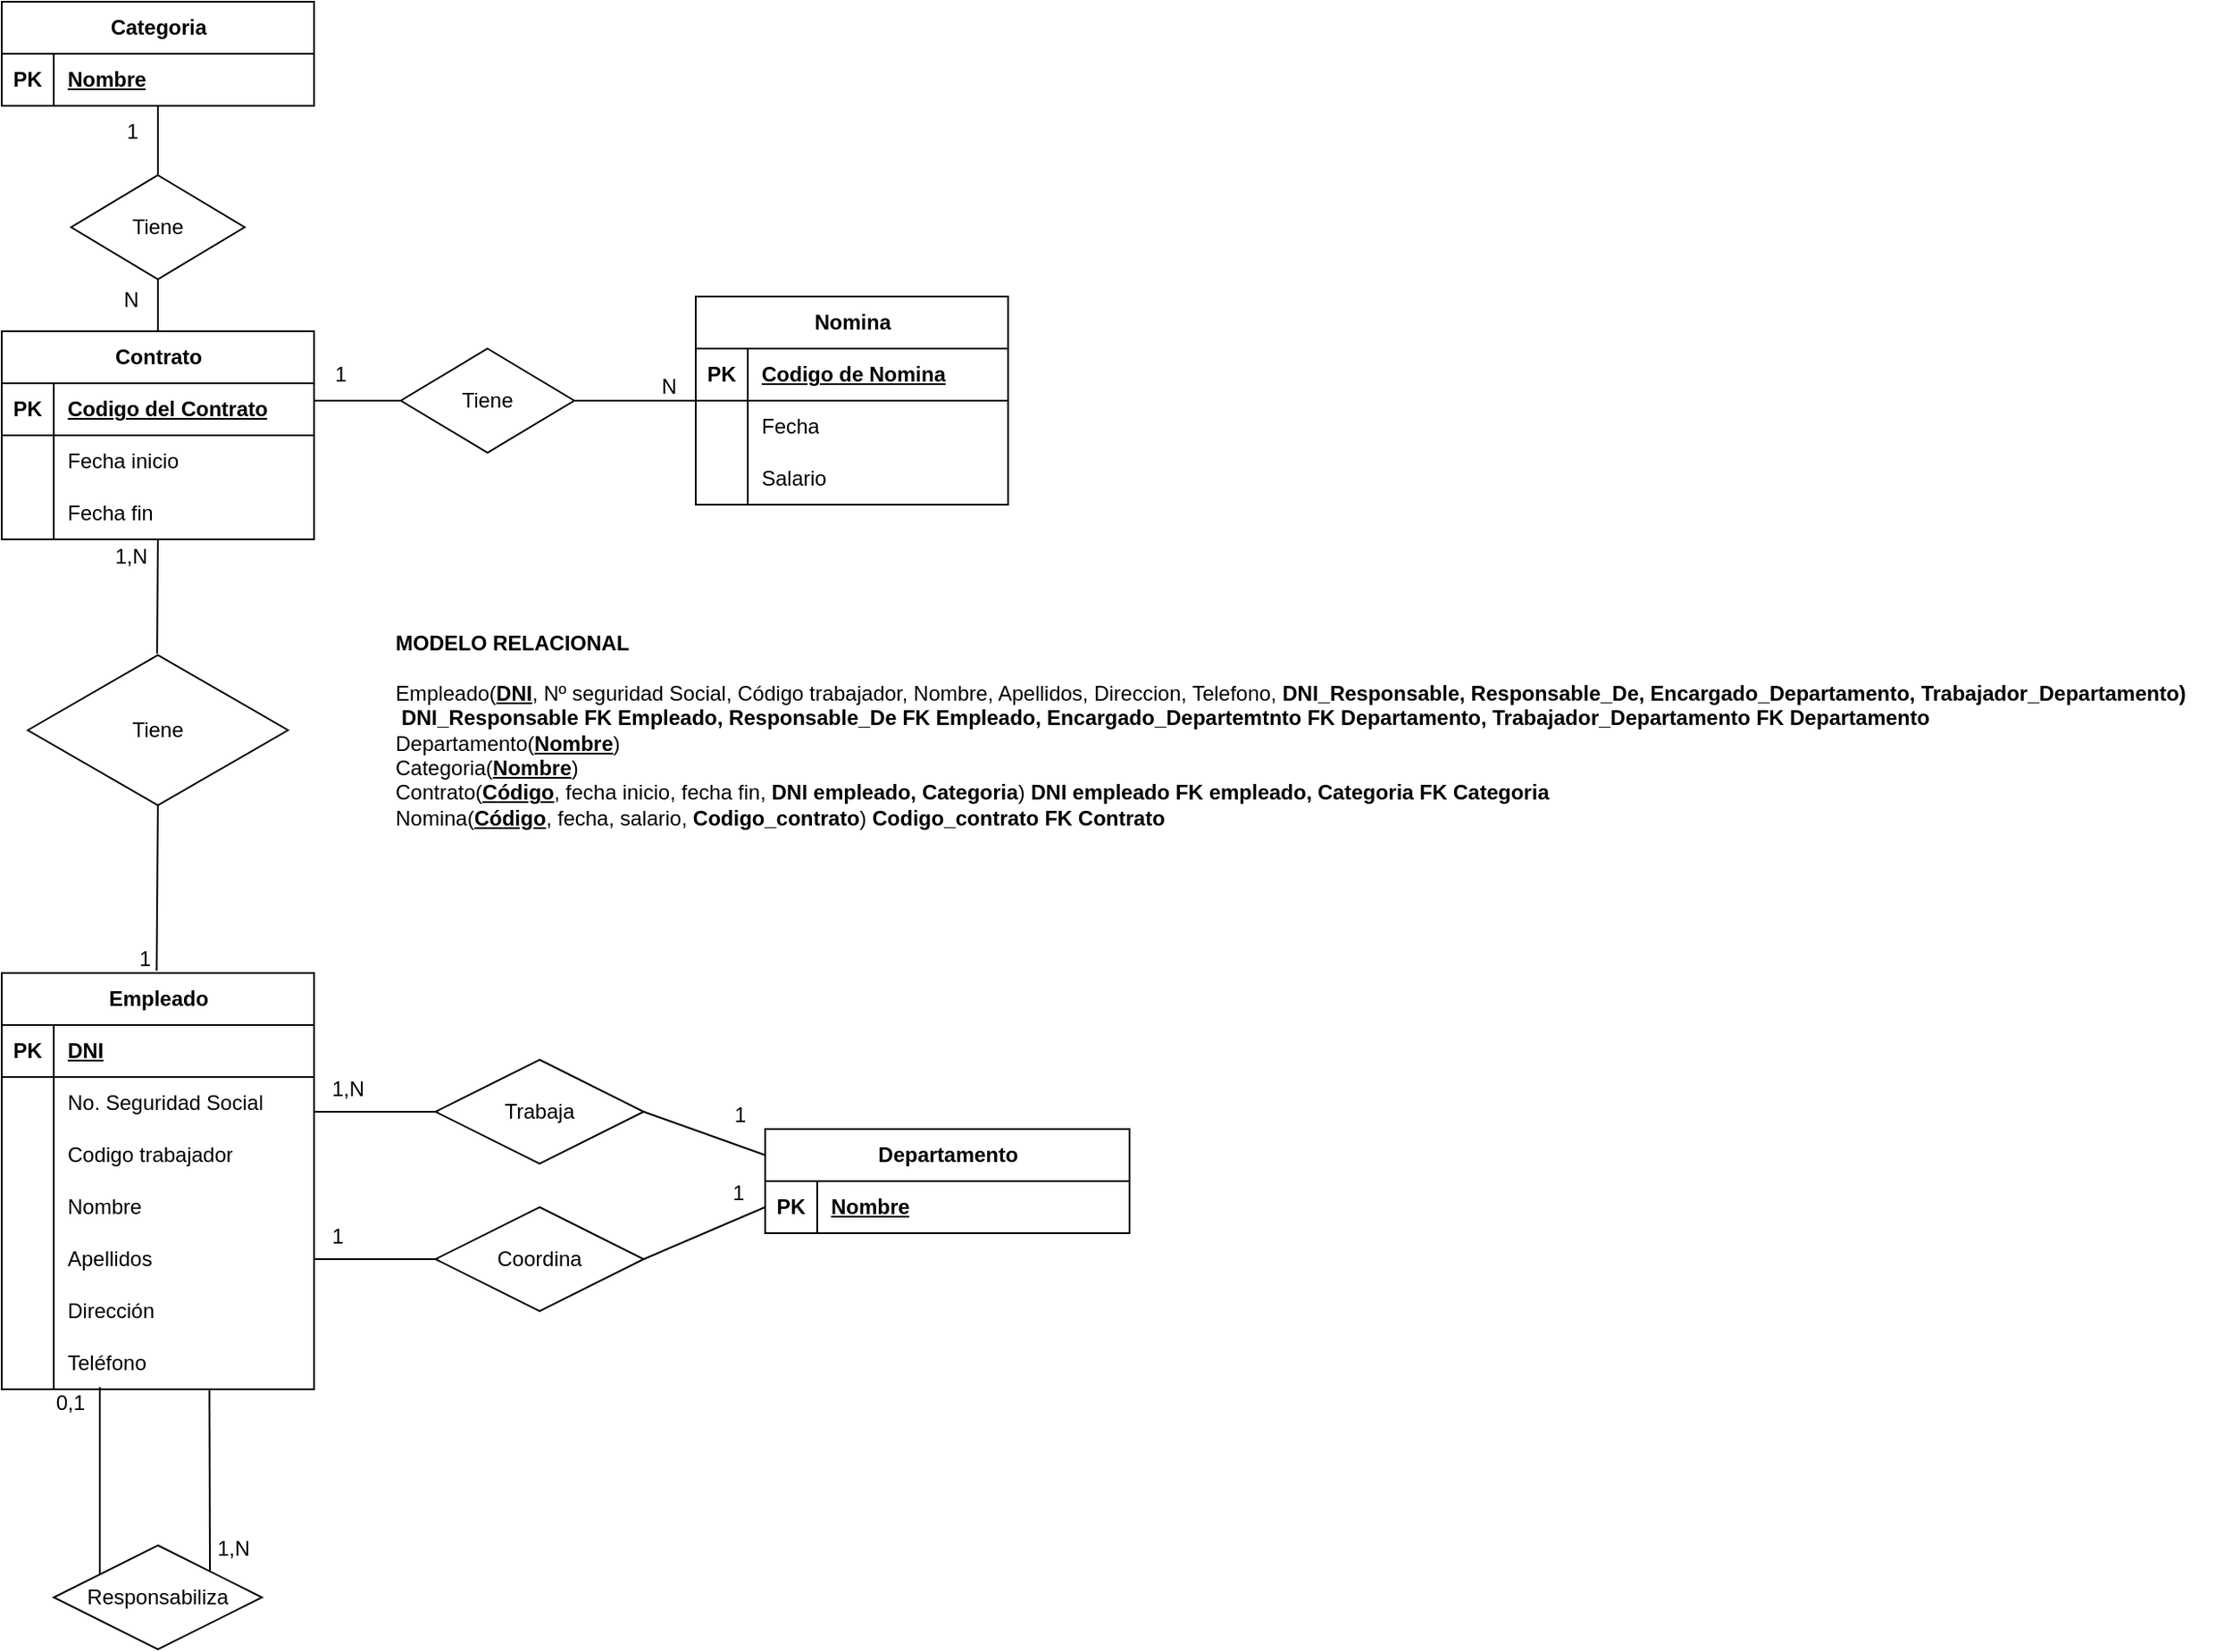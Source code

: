 <mxfile version="21.0.10" type="github">
  <diagram name="Página-1" id="8KKt6G1CIv87-5OnyRZG">
    <mxGraphModel dx="1728" dy="2106" grid="1" gridSize="10" guides="1" tooltips="1" connect="1" arrows="1" fold="1" page="1" pageScale="1" pageWidth="827" pageHeight="1169" math="0" shadow="0">
      <root>
        <mxCell id="0" />
        <mxCell id="1" parent="0" />
        <mxCell id="zrMCOAEATUfnwbdSrfln-1" value="Empleado" style="shape=table;startSize=30;container=1;collapsible=1;childLayout=tableLayout;fixedRows=1;rowLines=0;fontStyle=1;align=center;resizeLast=1;html=1;" parent="1" vertex="1">
          <mxGeometry x="50" y="220" width="180" height="240" as="geometry" />
        </mxCell>
        <mxCell id="zDWZpCZpUpgPRAZWwaJ6-1" value="" style="shape=tableRow;horizontal=0;startSize=0;swimlaneHead=0;swimlaneBody=0;fillColor=none;collapsible=0;dropTarget=0;points=[[0,0.5],[1,0.5]];portConstraint=eastwest;top=0;left=0;right=0;bottom=1;" parent="zrMCOAEATUfnwbdSrfln-1" vertex="1">
          <mxGeometry y="30" width="180" height="30" as="geometry" />
        </mxCell>
        <mxCell id="zDWZpCZpUpgPRAZWwaJ6-2" value="PK" style="shape=partialRectangle;connectable=0;fillColor=none;top=0;left=0;bottom=0;right=0;fontStyle=1;overflow=hidden;whiteSpace=wrap;html=1;" parent="zDWZpCZpUpgPRAZWwaJ6-1" vertex="1">
          <mxGeometry width="30" height="30" as="geometry">
            <mxRectangle width="30" height="30" as="alternateBounds" />
          </mxGeometry>
        </mxCell>
        <mxCell id="zDWZpCZpUpgPRAZWwaJ6-3" value="DNI" style="shape=partialRectangle;connectable=0;fillColor=none;top=0;left=0;bottom=0;right=0;align=left;spacingLeft=6;fontStyle=5;overflow=hidden;whiteSpace=wrap;html=1;" parent="zDWZpCZpUpgPRAZWwaJ6-1" vertex="1">
          <mxGeometry x="30" width="150" height="30" as="geometry">
            <mxRectangle width="150" height="30" as="alternateBounds" />
          </mxGeometry>
        </mxCell>
        <mxCell id="zrMCOAEATUfnwbdSrfln-5" value="" style="shape=tableRow;horizontal=0;startSize=0;swimlaneHead=0;swimlaneBody=0;fillColor=none;collapsible=0;dropTarget=0;points=[[0,0.5],[1,0.5]];portConstraint=eastwest;top=0;left=0;right=0;bottom=0;" parent="zrMCOAEATUfnwbdSrfln-1" vertex="1">
          <mxGeometry y="60" width="180" height="30" as="geometry" />
        </mxCell>
        <mxCell id="zrMCOAEATUfnwbdSrfln-6" value="" style="shape=partialRectangle;connectable=0;fillColor=none;top=0;left=0;bottom=0;right=0;editable=1;overflow=hidden;whiteSpace=wrap;html=1;" parent="zrMCOAEATUfnwbdSrfln-5" vertex="1">
          <mxGeometry width="30" height="30" as="geometry">
            <mxRectangle width="30" height="30" as="alternateBounds" />
          </mxGeometry>
        </mxCell>
        <mxCell id="zrMCOAEATUfnwbdSrfln-7" value="No. Seguridad Social" style="shape=partialRectangle;connectable=0;fillColor=none;top=0;left=0;bottom=0;right=0;align=left;spacingLeft=6;overflow=hidden;whiteSpace=wrap;html=1;" parent="zrMCOAEATUfnwbdSrfln-5" vertex="1">
          <mxGeometry x="30" width="150" height="30" as="geometry">
            <mxRectangle width="150" height="30" as="alternateBounds" />
          </mxGeometry>
        </mxCell>
        <mxCell id="zrMCOAEATUfnwbdSrfln-8" value="" style="shape=tableRow;horizontal=0;startSize=0;swimlaneHead=0;swimlaneBody=0;fillColor=none;collapsible=0;dropTarget=0;points=[[0,0.5],[1,0.5]];portConstraint=eastwest;top=0;left=0;right=0;bottom=0;" parent="zrMCOAEATUfnwbdSrfln-1" vertex="1">
          <mxGeometry y="90" width="180" height="30" as="geometry" />
        </mxCell>
        <mxCell id="zrMCOAEATUfnwbdSrfln-9" value="" style="shape=partialRectangle;connectable=0;fillColor=none;top=0;left=0;bottom=0;right=0;editable=1;overflow=hidden;whiteSpace=wrap;html=1;" parent="zrMCOAEATUfnwbdSrfln-8" vertex="1">
          <mxGeometry width="30" height="30" as="geometry">
            <mxRectangle width="30" height="30" as="alternateBounds" />
          </mxGeometry>
        </mxCell>
        <mxCell id="zrMCOAEATUfnwbdSrfln-10" value="Codigo trabajador" style="shape=partialRectangle;connectable=0;fillColor=none;top=0;left=0;bottom=0;right=0;align=left;spacingLeft=6;overflow=hidden;whiteSpace=wrap;html=1;" parent="zrMCOAEATUfnwbdSrfln-8" vertex="1">
          <mxGeometry x="30" width="150" height="30" as="geometry">
            <mxRectangle width="150" height="30" as="alternateBounds" />
          </mxGeometry>
        </mxCell>
        <mxCell id="zrMCOAEATUfnwbdSrfln-11" value="" style="shape=tableRow;horizontal=0;startSize=0;swimlaneHead=0;swimlaneBody=0;fillColor=none;collapsible=0;dropTarget=0;points=[[0,0.5],[1,0.5]];portConstraint=eastwest;top=0;left=0;right=0;bottom=0;" parent="zrMCOAEATUfnwbdSrfln-1" vertex="1">
          <mxGeometry y="120" width="180" height="30" as="geometry" />
        </mxCell>
        <mxCell id="zrMCOAEATUfnwbdSrfln-12" value="" style="shape=partialRectangle;connectable=0;fillColor=none;top=0;left=0;bottom=0;right=0;editable=1;overflow=hidden;whiteSpace=wrap;html=1;" parent="zrMCOAEATUfnwbdSrfln-11" vertex="1">
          <mxGeometry width="30" height="30" as="geometry">
            <mxRectangle width="30" height="30" as="alternateBounds" />
          </mxGeometry>
        </mxCell>
        <mxCell id="zrMCOAEATUfnwbdSrfln-13" value="Nombre" style="shape=partialRectangle;connectable=0;fillColor=none;top=0;left=0;bottom=0;right=0;align=left;spacingLeft=6;overflow=hidden;whiteSpace=wrap;html=1;" parent="zrMCOAEATUfnwbdSrfln-11" vertex="1">
          <mxGeometry x="30" width="150" height="30" as="geometry">
            <mxRectangle width="150" height="30" as="alternateBounds" />
          </mxGeometry>
        </mxCell>
        <mxCell id="zrMCOAEATUfnwbdSrfln-20" value="" style="shape=tableRow;horizontal=0;startSize=0;swimlaneHead=0;swimlaneBody=0;fillColor=none;collapsible=0;dropTarget=0;points=[[0,0.5],[1,0.5]];portConstraint=eastwest;top=0;left=0;right=0;bottom=0;" parent="zrMCOAEATUfnwbdSrfln-1" vertex="1">
          <mxGeometry y="150" width="180" height="30" as="geometry" />
        </mxCell>
        <mxCell id="zrMCOAEATUfnwbdSrfln-21" value="" style="shape=partialRectangle;connectable=0;fillColor=none;top=0;left=0;bottom=0;right=0;editable=1;overflow=hidden;whiteSpace=wrap;html=1;" parent="zrMCOAEATUfnwbdSrfln-20" vertex="1">
          <mxGeometry width="30" height="30" as="geometry">
            <mxRectangle width="30" height="30" as="alternateBounds" />
          </mxGeometry>
        </mxCell>
        <mxCell id="zrMCOAEATUfnwbdSrfln-22" value="Apellidos" style="shape=partialRectangle;connectable=0;fillColor=none;top=0;left=0;bottom=0;right=0;align=left;spacingLeft=6;overflow=hidden;whiteSpace=wrap;html=1;" parent="zrMCOAEATUfnwbdSrfln-20" vertex="1">
          <mxGeometry x="30" width="150" height="30" as="geometry">
            <mxRectangle width="150" height="30" as="alternateBounds" />
          </mxGeometry>
        </mxCell>
        <mxCell id="zrMCOAEATUfnwbdSrfln-23" value="" style="shape=tableRow;horizontal=0;startSize=0;swimlaneHead=0;swimlaneBody=0;fillColor=none;collapsible=0;dropTarget=0;points=[[0,0.5],[1,0.5]];portConstraint=eastwest;top=0;left=0;right=0;bottom=0;" parent="zrMCOAEATUfnwbdSrfln-1" vertex="1">
          <mxGeometry y="180" width="180" height="30" as="geometry" />
        </mxCell>
        <mxCell id="zrMCOAEATUfnwbdSrfln-24" value="" style="shape=partialRectangle;connectable=0;fillColor=none;top=0;left=0;bottom=0;right=0;editable=1;overflow=hidden;whiteSpace=wrap;html=1;" parent="zrMCOAEATUfnwbdSrfln-23" vertex="1">
          <mxGeometry width="30" height="30" as="geometry">
            <mxRectangle width="30" height="30" as="alternateBounds" />
          </mxGeometry>
        </mxCell>
        <mxCell id="zrMCOAEATUfnwbdSrfln-25" value="Dirección" style="shape=partialRectangle;connectable=0;fillColor=none;top=0;left=0;bottom=0;right=0;align=left;spacingLeft=6;overflow=hidden;whiteSpace=wrap;html=1;" parent="zrMCOAEATUfnwbdSrfln-23" vertex="1">
          <mxGeometry x="30" width="150" height="30" as="geometry">
            <mxRectangle width="150" height="30" as="alternateBounds" />
          </mxGeometry>
        </mxCell>
        <mxCell id="zrMCOAEATUfnwbdSrfln-26" value="" style="shape=tableRow;horizontal=0;startSize=0;swimlaneHead=0;swimlaneBody=0;fillColor=none;collapsible=0;dropTarget=0;points=[[0,0.5],[1,0.5]];portConstraint=eastwest;top=0;left=0;right=0;bottom=0;" parent="zrMCOAEATUfnwbdSrfln-1" vertex="1">
          <mxGeometry y="210" width="180" height="30" as="geometry" />
        </mxCell>
        <mxCell id="zrMCOAEATUfnwbdSrfln-27" value="" style="shape=partialRectangle;connectable=0;fillColor=none;top=0;left=0;bottom=0;right=0;editable=1;overflow=hidden;whiteSpace=wrap;html=1;" parent="zrMCOAEATUfnwbdSrfln-26" vertex="1">
          <mxGeometry width="30" height="30" as="geometry">
            <mxRectangle width="30" height="30" as="alternateBounds" />
          </mxGeometry>
        </mxCell>
        <mxCell id="zrMCOAEATUfnwbdSrfln-28" value="Teléfono" style="shape=partialRectangle;connectable=0;fillColor=none;top=0;left=0;bottom=0;right=0;align=left;spacingLeft=6;overflow=hidden;whiteSpace=wrap;html=1;" parent="zrMCOAEATUfnwbdSrfln-26" vertex="1">
          <mxGeometry x="30" width="150" height="30" as="geometry">
            <mxRectangle width="150" height="30" as="alternateBounds" />
          </mxGeometry>
        </mxCell>
        <mxCell id="zrMCOAEATUfnwbdSrfln-29" value="Departamento" style="shape=table;startSize=30;container=1;collapsible=1;childLayout=tableLayout;fixedRows=1;rowLines=0;fontStyle=1;align=center;resizeLast=1;html=1;" parent="1" vertex="1">
          <mxGeometry x="490" y="310" width="210" height="60" as="geometry" />
        </mxCell>
        <mxCell id="zrMCOAEATUfnwbdSrfln-30" value="" style="shape=tableRow;horizontal=0;startSize=0;swimlaneHead=0;swimlaneBody=0;fillColor=none;collapsible=0;dropTarget=0;points=[[0,0.5],[1,0.5]];portConstraint=eastwest;top=0;left=0;right=0;bottom=1;" parent="zrMCOAEATUfnwbdSrfln-29" vertex="1">
          <mxGeometry y="30" width="210" height="30" as="geometry" />
        </mxCell>
        <mxCell id="zrMCOAEATUfnwbdSrfln-31" value="PK" style="shape=partialRectangle;connectable=0;fillColor=none;top=0;left=0;bottom=0;right=0;fontStyle=1;overflow=hidden;whiteSpace=wrap;html=1;" parent="zrMCOAEATUfnwbdSrfln-30" vertex="1">
          <mxGeometry width="30" height="30" as="geometry">
            <mxRectangle width="30" height="30" as="alternateBounds" />
          </mxGeometry>
        </mxCell>
        <mxCell id="zrMCOAEATUfnwbdSrfln-32" value="Nombre" style="shape=partialRectangle;connectable=0;fillColor=none;top=0;left=0;bottom=0;right=0;align=left;spacingLeft=6;fontStyle=5;overflow=hidden;whiteSpace=wrap;html=1;" parent="zrMCOAEATUfnwbdSrfln-30" vertex="1">
          <mxGeometry x="30" width="180" height="30" as="geometry">
            <mxRectangle width="180" height="30" as="alternateBounds" />
          </mxGeometry>
        </mxCell>
        <mxCell id="zrMCOAEATUfnwbdSrfln-42" value="Contrato" style="shape=table;startSize=30;container=1;collapsible=1;childLayout=tableLayout;fixedRows=1;rowLines=0;fontStyle=1;align=center;resizeLast=1;html=1;" parent="1" vertex="1">
          <mxGeometry x="50" y="-150" width="180" height="120" as="geometry" />
        </mxCell>
        <mxCell id="zDWZpCZpUpgPRAZWwaJ6-13" value="" style="shape=tableRow;horizontal=0;startSize=0;swimlaneHead=0;swimlaneBody=0;fillColor=none;collapsible=0;dropTarget=0;points=[[0,0.5],[1,0.5]];portConstraint=eastwest;top=0;left=0;right=0;bottom=1;" parent="zrMCOAEATUfnwbdSrfln-42" vertex="1">
          <mxGeometry y="30" width="180" height="30" as="geometry" />
        </mxCell>
        <mxCell id="zDWZpCZpUpgPRAZWwaJ6-14" value="PK" style="shape=partialRectangle;connectable=0;fillColor=none;top=0;left=0;bottom=0;right=0;fontStyle=1;overflow=hidden;whiteSpace=wrap;html=1;" parent="zDWZpCZpUpgPRAZWwaJ6-13" vertex="1">
          <mxGeometry width="30" height="30" as="geometry">
            <mxRectangle width="30" height="30" as="alternateBounds" />
          </mxGeometry>
        </mxCell>
        <mxCell id="zDWZpCZpUpgPRAZWwaJ6-15" value="Codigo del Contrato" style="shape=partialRectangle;connectable=0;fillColor=none;top=0;left=0;bottom=0;right=0;align=left;spacingLeft=6;fontStyle=5;overflow=hidden;whiteSpace=wrap;html=1;strokeColor=default;" parent="zDWZpCZpUpgPRAZWwaJ6-13" vertex="1">
          <mxGeometry x="30" width="150" height="30" as="geometry">
            <mxRectangle width="150" height="30" as="alternateBounds" />
          </mxGeometry>
        </mxCell>
        <mxCell id="zrMCOAEATUfnwbdSrfln-46" value="" style="shape=tableRow;horizontal=0;startSize=0;swimlaneHead=0;swimlaneBody=0;fillColor=none;collapsible=0;dropTarget=0;points=[[0,0.5],[1,0.5]];portConstraint=eastwest;top=0;left=0;right=0;bottom=0;" parent="zrMCOAEATUfnwbdSrfln-42" vertex="1">
          <mxGeometry y="60" width="180" height="30" as="geometry" />
        </mxCell>
        <mxCell id="zrMCOAEATUfnwbdSrfln-47" value="" style="shape=partialRectangle;connectable=0;fillColor=none;top=0;left=0;bottom=0;right=0;editable=1;overflow=hidden;whiteSpace=wrap;html=1;" parent="zrMCOAEATUfnwbdSrfln-46" vertex="1">
          <mxGeometry width="30" height="30" as="geometry">
            <mxRectangle width="30" height="30" as="alternateBounds" />
          </mxGeometry>
        </mxCell>
        <mxCell id="zrMCOAEATUfnwbdSrfln-48" value="Fecha inicio" style="shape=partialRectangle;connectable=0;fillColor=none;top=0;left=0;bottom=0;right=0;align=left;spacingLeft=6;overflow=hidden;whiteSpace=wrap;html=1;" parent="zrMCOAEATUfnwbdSrfln-46" vertex="1">
          <mxGeometry x="30" width="150" height="30" as="geometry">
            <mxRectangle width="150" height="30" as="alternateBounds" />
          </mxGeometry>
        </mxCell>
        <mxCell id="zrMCOAEATUfnwbdSrfln-49" value="" style="shape=tableRow;horizontal=0;startSize=0;swimlaneHead=0;swimlaneBody=0;fillColor=none;collapsible=0;dropTarget=0;points=[[0,0.5],[1,0.5]];portConstraint=eastwest;top=0;left=0;right=0;bottom=0;" parent="zrMCOAEATUfnwbdSrfln-42" vertex="1">
          <mxGeometry y="90" width="180" height="30" as="geometry" />
        </mxCell>
        <mxCell id="zrMCOAEATUfnwbdSrfln-50" value="" style="shape=partialRectangle;connectable=0;fillColor=none;top=0;left=0;bottom=0;right=0;editable=1;overflow=hidden;whiteSpace=wrap;html=1;" parent="zrMCOAEATUfnwbdSrfln-49" vertex="1">
          <mxGeometry width="30" height="30" as="geometry">
            <mxRectangle width="30" height="30" as="alternateBounds" />
          </mxGeometry>
        </mxCell>
        <mxCell id="zrMCOAEATUfnwbdSrfln-51" value="Fecha fin" style="shape=partialRectangle;connectable=0;fillColor=none;top=0;left=0;bottom=0;right=0;align=left;spacingLeft=6;overflow=hidden;whiteSpace=wrap;html=1;" parent="zrMCOAEATUfnwbdSrfln-49" vertex="1">
          <mxGeometry x="30" width="150" height="30" as="geometry">
            <mxRectangle width="150" height="30" as="alternateBounds" />
          </mxGeometry>
        </mxCell>
        <mxCell id="zrMCOAEATUfnwbdSrfln-76" value="Responsabiliza" style="shape=rhombus;perimeter=rhombusPerimeter;whiteSpace=wrap;html=1;align=center;" parent="1" vertex="1">
          <mxGeometry x="80" y="550" width="120" height="60" as="geometry" />
        </mxCell>
        <mxCell id="zrMCOAEATUfnwbdSrfln-77" value="Trabaja" style="shape=rhombus;perimeter=rhombusPerimeter;whiteSpace=wrap;html=1;align=center;" parent="1" vertex="1">
          <mxGeometry x="300" y="270" width="120" height="60" as="geometry" />
        </mxCell>
        <mxCell id="zrMCOAEATUfnwbdSrfln-80" value="" style="endArrow=none;html=1;rounded=0;exitX=1;exitY=0.5;exitDx=0;exitDy=0;entryX=0;entryY=0.25;entryDx=0;entryDy=0;" parent="1" source="zrMCOAEATUfnwbdSrfln-77" target="zrMCOAEATUfnwbdSrfln-29" edge="1">
          <mxGeometry relative="1" as="geometry">
            <mxPoint x="310" y="270" as="sourcePoint" />
            <mxPoint x="490" y="300" as="targetPoint" />
          </mxGeometry>
        </mxCell>
        <mxCell id="zrMCOAEATUfnwbdSrfln-81" value="1" style="resizable=0;html=1;whiteSpace=wrap;align=right;verticalAlign=bottom;" parent="zrMCOAEATUfnwbdSrfln-80" connectable="0" vertex="1">
          <mxGeometry x="1" relative="1" as="geometry">
            <mxPoint x="-10" y="-15" as="offset" />
          </mxGeometry>
        </mxCell>
        <mxCell id="zrMCOAEATUfnwbdSrfln-83" value="" style="endArrow=none;html=1;rounded=0;entryX=1;entryY=0.667;entryDx=0;entryDy=0;entryPerimeter=0;exitX=0;exitY=0.5;exitDx=0;exitDy=0;" parent="1" source="zrMCOAEATUfnwbdSrfln-77" target="zrMCOAEATUfnwbdSrfln-5" edge="1">
          <mxGeometry relative="1" as="geometry">
            <mxPoint x="310" y="270" as="sourcePoint" />
            <mxPoint x="470" y="270" as="targetPoint" />
          </mxGeometry>
        </mxCell>
        <mxCell id="zrMCOAEATUfnwbdSrfln-84" value="1,N" style="resizable=0;html=1;whiteSpace=wrap;align=right;verticalAlign=bottom;" parent="zrMCOAEATUfnwbdSrfln-83" connectable="0" vertex="1">
          <mxGeometry x="1" relative="1" as="geometry">
            <mxPoint x="30" y="-5" as="offset" />
          </mxGeometry>
        </mxCell>
        <mxCell id="zrMCOAEATUfnwbdSrfln-85" value="" style="endArrow=none;html=1;rounded=0;entryX=0.314;entryY=0.957;entryDx=0;entryDy=0;entryPerimeter=0;exitX=0.221;exitY=0.284;exitDx=0;exitDy=0;exitPerimeter=0;" parent="1" source="zrMCOAEATUfnwbdSrfln-76" target="zrMCOAEATUfnwbdSrfln-26" edge="1">
          <mxGeometry relative="1" as="geometry">
            <mxPoint x="107" y="580" as="sourcePoint" />
            <mxPoint x="140" y="410" as="targetPoint" />
            <Array as="points" />
          </mxGeometry>
        </mxCell>
        <mxCell id="zrMCOAEATUfnwbdSrfln-86" value="0,1" style="resizable=0;html=1;whiteSpace=wrap;align=right;verticalAlign=bottom;" parent="zrMCOAEATUfnwbdSrfln-85" connectable="0" vertex="1">
          <mxGeometry x="1" relative="1" as="geometry">
            <mxPoint x="-7" y="18" as="offset" />
          </mxGeometry>
        </mxCell>
        <mxCell id="zrMCOAEATUfnwbdSrfln-87" value="" style="endArrow=none;html=1;rounded=0;exitX=1;exitY=0;exitDx=0;exitDy=0;entryX=0.665;entryY=0.984;entryDx=0;entryDy=0;entryPerimeter=0;" parent="1" source="zrMCOAEATUfnwbdSrfln-76" target="zrMCOAEATUfnwbdSrfln-26" edge="1">
          <mxGeometry relative="1" as="geometry">
            <mxPoint x="310" y="350" as="sourcePoint" />
            <mxPoint x="470" y="350" as="targetPoint" />
          </mxGeometry>
        </mxCell>
        <mxCell id="zrMCOAEATUfnwbdSrfln-88" value="1,N" style="resizable=0;html=1;whiteSpace=wrap;align=right;verticalAlign=bottom;" parent="zrMCOAEATUfnwbdSrfln-87" connectable="0" vertex="1">
          <mxGeometry x="1" relative="1" as="geometry">
            <mxPoint x="25" y="101" as="offset" />
          </mxGeometry>
        </mxCell>
        <mxCell id="zrMCOAEATUfnwbdSrfln-89" value="Coordina" style="shape=rhombus;perimeter=rhombusPerimeter;whiteSpace=wrap;html=1;align=center;" parent="1" vertex="1">
          <mxGeometry x="300" y="355" width="120" height="60" as="geometry" />
        </mxCell>
        <mxCell id="zrMCOAEATUfnwbdSrfln-90" value="" style="endArrow=none;html=1;rounded=0;entryX=1;entryY=0.5;entryDx=0;entryDy=0;exitX=0;exitY=0.5;exitDx=0;exitDy=0;" parent="1" source="zrMCOAEATUfnwbdSrfln-89" target="zrMCOAEATUfnwbdSrfln-20" edge="1">
          <mxGeometry relative="1" as="geometry">
            <mxPoint x="300" y="350" as="sourcePoint" />
            <mxPoint x="470" y="350" as="targetPoint" />
          </mxGeometry>
        </mxCell>
        <mxCell id="zrMCOAEATUfnwbdSrfln-91" value="1" style="resizable=0;html=1;whiteSpace=wrap;align=right;verticalAlign=bottom;" parent="zrMCOAEATUfnwbdSrfln-90" connectable="0" vertex="1">
          <mxGeometry x="1" relative="1" as="geometry">
            <mxPoint x="18" y="-5" as="offset" />
          </mxGeometry>
        </mxCell>
        <mxCell id="zrMCOAEATUfnwbdSrfln-92" value="" style="endArrow=none;html=1;rounded=0;entryX=0;entryY=0.5;entryDx=0;entryDy=0;exitX=1;exitY=0.5;exitDx=0;exitDy=0;" parent="1" source="zrMCOAEATUfnwbdSrfln-89" edge="1">
          <mxGeometry relative="1" as="geometry">
            <mxPoint x="420" y="350" as="sourcePoint" />
            <mxPoint x="490" y="355" as="targetPoint" />
          </mxGeometry>
        </mxCell>
        <mxCell id="zrMCOAEATUfnwbdSrfln-93" value="1" style="resizable=0;html=1;whiteSpace=wrap;align=right;verticalAlign=bottom;" parent="zrMCOAEATUfnwbdSrfln-92" connectable="0" vertex="1">
          <mxGeometry x="1" relative="1" as="geometry">
            <mxPoint x="-10" as="offset" />
          </mxGeometry>
        </mxCell>
        <mxCell id="zrMCOAEATUfnwbdSrfln-94" value="Categoria" style="shape=table;startSize=30;container=1;collapsible=1;childLayout=tableLayout;fixedRows=1;rowLines=0;fontStyle=1;align=center;resizeLast=1;html=1;" parent="1" vertex="1">
          <mxGeometry x="50" y="-340" width="180" height="60" as="geometry" />
        </mxCell>
        <mxCell id="zrMCOAEATUfnwbdSrfln-95" value="" style="shape=tableRow;horizontal=0;startSize=0;swimlaneHead=0;swimlaneBody=0;fillColor=none;collapsible=0;dropTarget=0;points=[[0,0.5],[1,0.5]];portConstraint=eastwest;top=0;left=0;right=0;bottom=1;" parent="zrMCOAEATUfnwbdSrfln-94" vertex="1">
          <mxGeometry y="30" width="180" height="30" as="geometry" />
        </mxCell>
        <mxCell id="zrMCOAEATUfnwbdSrfln-96" value="PK" style="shape=partialRectangle;connectable=0;fillColor=none;top=0;left=0;bottom=0;right=0;fontStyle=1;overflow=hidden;whiteSpace=wrap;html=1;" parent="zrMCOAEATUfnwbdSrfln-95" vertex="1">
          <mxGeometry width="30" height="30" as="geometry">
            <mxRectangle width="30" height="30" as="alternateBounds" />
          </mxGeometry>
        </mxCell>
        <mxCell id="zrMCOAEATUfnwbdSrfln-97" value="Nombre" style="shape=partialRectangle;connectable=0;fillColor=none;top=0;left=0;bottom=0;right=0;align=left;spacingLeft=6;fontStyle=5;overflow=hidden;whiteSpace=wrap;html=1;" parent="zrMCOAEATUfnwbdSrfln-95" vertex="1">
          <mxGeometry x="30" width="150" height="30" as="geometry">
            <mxRectangle width="150" height="30" as="alternateBounds" />
          </mxGeometry>
        </mxCell>
        <mxCell id="zrMCOAEATUfnwbdSrfln-107" value="Tiene" style="html=1;whiteSpace=wrap;aspect=fixed;shape=isoRectangle;" parent="1" vertex="1">
          <mxGeometry x="65" y="35" width="150" height="90" as="geometry" />
        </mxCell>
        <mxCell id="zrMCOAEATUfnwbdSrfln-109" value="Nomina" style="shape=table;startSize=30;container=1;collapsible=1;childLayout=tableLayout;fixedRows=1;rowLines=0;fontStyle=1;align=center;resizeLast=1;html=1;" parent="1" vertex="1">
          <mxGeometry x="450" y="-170" width="180" height="120" as="geometry" />
        </mxCell>
        <mxCell id="zDWZpCZpUpgPRAZWwaJ6-16" value="" style="shape=tableRow;horizontal=0;startSize=0;swimlaneHead=0;swimlaneBody=0;fillColor=none;collapsible=0;dropTarget=0;points=[[0,0.5],[1,0.5]];portConstraint=eastwest;top=0;left=0;right=0;bottom=1;" parent="zrMCOAEATUfnwbdSrfln-109" vertex="1">
          <mxGeometry y="30" width="180" height="30" as="geometry" />
        </mxCell>
        <mxCell id="zDWZpCZpUpgPRAZWwaJ6-17" value="PK" style="shape=partialRectangle;connectable=0;fillColor=none;top=0;left=0;bottom=0;right=0;fontStyle=1;overflow=hidden;whiteSpace=wrap;html=1;" parent="zDWZpCZpUpgPRAZWwaJ6-16" vertex="1">
          <mxGeometry width="30" height="30" as="geometry">
            <mxRectangle width="30" height="30" as="alternateBounds" />
          </mxGeometry>
        </mxCell>
        <mxCell id="zDWZpCZpUpgPRAZWwaJ6-18" value="Codigo de Nomina" style="shape=partialRectangle;connectable=0;fillColor=none;top=0;left=0;bottom=0;right=0;align=left;spacingLeft=6;fontStyle=5;overflow=hidden;whiteSpace=wrap;html=1;" parent="zDWZpCZpUpgPRAZWwaJ6-16" vertex="1">
          <mxGeometry x="30" width="150" height="30" as="geometry">
            <mxRectangle width="150" height="30" as="alternateBounds" />
          </mxGeometry>
        </mxCell>
        <mxCell id="zrMCOAEATUfnwbdSrfln-113" value="" style="shape=tableRow;horizontal=0;startSize=0;swimlaneHead=0;swimlaneBody=0;fillColor=none;collapsible=0;dropTarget=0;points=[[0,0.5],[1,0.5]];portConstraint=eastwest;top=0;left=0;right=0;bottom=0;" parent="zrMCOAEATUfnwbdSrfln-109" vertex="1">
          <mxGeometry y="60" width="180" height="30" as="geometry" />
        </mxCell>
        <mxCell id="zrMCOAEATUfnwbdSrfln-114" value="" style="shape=partialRectangle;connectable=0;fillColor=none;top=0;left=0;bottom=0;right=0;editable=1;overflow=hidden;whiteSpace=wrap;html=1;" parent="zrMCOAEATUfnwbdSrfln-113" vertex="1">
          <mxGeometry width="30" height="30" as="geometry">
            <mxRectangle width="30" height="30" as="alternateBounds" />
          </mxGeometry>
        </mxCell>
        <mxCell id="zrMCOAEATUfnwbdSrfln-115" value="Fecha" style="shape=partialRectangle;connectable=0;fillColor=none;top=0;left=0;bottom=0;right=0;align=left;spacingLeft=6;overflow=hidden;whiteSpace=wrap;html=1;" parent="zrMCOAEATUfnwbdSrfln-113" vertex="1">
          <mxGeometry x="30" width="150" height="30" as="geometry">
            <mxRectangle width="150" height="30" as="alternateBounds" />
          </mxGeometry>
        </mxCell>
        <mxCell id="zrMCOAEATUfnwbdSrfln-116" value="" style="shape=tableRow;horizontal=0;startSize=0;swimlaneHead=0;swimlaneBody=0;fillColor=none;collapsible=0;dropTarget=0;points=[[0,0.5],[1,0.5]];portConstraint=eastwest;top=0;left=0;right=0;bottom=0;" parent="zrMCOAEATUfnwbdSrfln-109" vertex="1">
          <mxGeometry y="90" width="180" height="30" as="geometry" />
        </mxCell>
        <mxCell id="zrMCOAEATUfnwbdSrfln-117" value="" style="shape=partialRectangle;connectable=0;fillColor=none;top=0;left=0;bottom=0;right=0;editable=1;overflow=hidden;whiteSpace=wrap;html=1;" parent="zrMCOAEATUfnwbdSrfln-116" vertex="1">
          <mxGeometry width="30" height="30" as="geometry">
            <mxRectangle width="30" height="30" as="alternateBounds" />
          </mxGeometry>
        </mxCell>
        <mxCell id="zrMCOAEATUfnwbdSrfln-118" value="Salario" style="shape=partialRectangle;connectable=0;fillColor=none;top=0;left=0;bottom=0;right=0;align=left;spacingLeft=6;overflow=hidden;whiteSpace=wrap;html=1;" parent="zrMCOAEATUfnwbdSrfln-116" vertex="1">
          <mxGeometry x="30" width="150" height="30" as="geometry">
            <mxRectangle width="150" height="30" as="alternateBounds" />
          </mxGeometry>
        </mxCell>
        <mxCell id="zrMCOAEATUfnwbdSrfln-123" value="" style="endArrow=none;html=1;rounded=0;exitX=0.497;exitY=0.01;exitDx=0;exitDy=0;exitPerimeter=0;entryX=0.5;entryY=1;entryDx=0;entryDy=0;entryPerimeter=0;" parent="1" source="zrMCOAEATUfnwbdSrfln-107" target="zrMCOAEATUfnwbdSrfln-49" edge="1">
          <mxGeometry relative="1" as="geometry">
            <mxPoint x="155.48" y="41.71" as="sourcePoint" />
            <mxPoint x="154.52" y="1.23" as="targetPoint" />
          </mxGeometry>
        </mxCell>
        <mxCell id="zrMCOAEATUfnwbdSrfln-124" value="1,N" style="resizable=0;html=1;whiteSpace=wrap;align=right;verticalAlign=bottom;" parent="zrMCOAEATUfnwbdSrfln-123" connectable="0" vertex="1">
          <mxGeometry x="1" relative="1" as="geometry">
            <mxPoint x="-5" y="19" as="offset" />
          </mxGeometry>
        </mxCell>
        <mxCell id="zrMCOAEATUfnwbdSrfln-125" value="" style="endArrow=none;html=1;rounded=0;entryX=0.496;entryY=-0.005;entryDx=0;entryDy=0;entryPerimeter=0;exitX=0.5;exitY=0.978;exitDx=0;exitDy=0;exitPerimeter=0;" parent="1" source="zrMCOAEATUfnwbdSrfln-107" target="zrMCOAEATUfnwbdSrfln-1" edge="1">
          <mxGeometry relative="1" as="geometry">
            <mxPoint x="260" y="40" as="sourcePoint" />
            <mxPoint x="420" y="40" as="targetPoint" />
          </mxGeometry>
        </mxCell>
        <mxCell id="zrMCOAEATUfnwbdSrfln-126" value="1" style="resizable=0;html=1;whiteSpace=wrap;align=right;verticalAlign=bottom;" parent="zrMCOAEATUfnwbdSrfln-125" connectable="0" vertex="1">
          <mxGeometry x="1" relative="1" as="geometry">
            <mxPoint x="-2" y="1" as="offset" />
          </mxGeometry>
        </mxCell>
        <mxCell id="zrMCOAEATUfnwbdSrfln-130" value="" style="endArrow=none;html=1;rounded=0;entryX=0.5;entryY=0;entryDx=0;entryDy=0;" parent="1" source="g7l-g_zQrcLp24NozJ0Z-6" target="zrMCOAEATUfnwbdSrfln-42" edge="1">
          <mxGeometry relative="1" as="geometry">
            <mxPoint x="140" y="-205" as="sourcePoint" />
            <mxPoint x="420" y="-200" as="targetPoint" />
          </mxGeometry>
        </mxCell>
        <mxCell id="zrMCOAEATUfnwbdSrfln-131" value="N" style="resizable=0;html=1;whiteSpace=wrap;align=right;verticalAlign=bottom;" parent="zrMCOAEATUfnwbdSrfln-130" connectable="0" vertex="1">
          <mxGeometry x="1" relative="1" as="geometry">
            <mxPoint x="-10" y="-10" as="offset" />
          </mxGeometry>
        </mxCell>
        <mxCell id="zrMCOAEATUfnwbdSrfln-137" value="" style="endArrow=none;html=1;rounded=0;" parent="1" target="zrMCOAEATUfnwbdSrfln-109" edge="1">
          <mxGeometry relative="1" as="geometry">
            <mxPoint x="230" y="-110" as="sourcePoint" />
            <mxPoint x="320" y="-220" as="targetPoint" />
          </mxGeometry>
        </mxCell>
        <mxCell id="zrMCOAEATUfnwbdSrfln-138" value="N" style="resizable=0;html=1;whiteSpace=wrap;align=right;verticalAlign=bottom;" parent="zrMCOAEATUfnwbdSrfln-137" connectable="0" vertex="1">
          <mxGeometry x="1" relative="1" as="geometry">
            <mxPoint x="-10" as="offset" />
          </mxGeometry>
        </mxCell>
        <mxCell id="RzdDgr14yFbDIrhOqRcm-2" value="" style="resizable=0;html=1;whiteSpace=wrap;align=right;verticalAlign=bottom;" parent="1" connectable="0" vertex="1">
          <mxGeometry x="159.997" y="-310.002" as="geometry">
            <mxPoint x="25" y="121" as="offset" />
          </mxGeometry>
        </mxCell>
        <mxCell id="0V_LOIoOOtI965P0zStw-4" value="1" style="text;html=1;align=center;verticalAlign=middle;resizable=0;points=[];autosize=1;strokeColor=none;fillColor=none;" parent="1" vertex="1">
          <mxGeometry x="230" y="-140" width="30" height="30" as="geometry" />
        </mxCell>
        <mxCell id="g7l-g_zQrcLp24NozJ0Z-2" value="1" style="text;html=1;align=center;verticalAlign=middle;resizable=0;points=[];autosize=1;strokeColor=none;fillColor=none;" parent="1" vertex="1">
          <mxGeometry x="110" y="-280" width="30" height="30" as="geometry" />
        </mxCell>
        <mxCell id="g7l-g_zQrcLp24NozJ0Z-5" value="Tiene" style="shape=rhombus;perimeter=rhombusPerimeter;whiteSpace=wrap;html=1;align=center;" parent="1" vertex="1">
          <mxGeometry x="280" y="-140" width="100" height="60" as="geometry" />
        </mxCell>
        <mxCell id="g7l-g_zQrcLp24NozJ0Z-7" value="" style="endArrow=none;html=1;rounded=0;entryX=0.5;entryY=0;entryDx=0;entryDy=0;" parent="1" source="zrMCOAEATUfnwbdSrfln-94" target="g7l-g_zQrcLp24NozJ0Z-6" edge="1">
          <mxGeometry relative="1" as="geometry">
            <mxPoint x="140" y="-280" as="sourcePoint" />
            <mxPoint x="140" y="-150" as="targetPoint" />
          </mxGeometry>
        </mxCell>
        <mxCell id="g7l-g_zQrcLp24NozJ0Z-6" value="Tiene" style="shape=rhombus;perimeter=rhombusPerimeter;whiteSpace=wrap;html=1;align=center;" parent="1" vertex="1">
          <mxGeometry x="90" y="-240" width="100" height="60" as="geometry" />
        </mxCell>
        <mxCell id="fHxPqzr-vJe4UGP5E4fB-1" value="&lt;div style=&quot;&quot;&gt;&lt;b&gt;MODELO RELACIONAL&lt;/b&gt;&lt;/div&gt;&lt;div style=&quot;&quot;&gt;&lt;br&gt;&lt;/div&gt;&lt;div style=&quot;&quot;&gt;&lt;span style=&quot;background-color: initial;&quot;&gt;Empleado(&lt;/span&gt;&lt;u style=&quot;background-color: initial; border-color: var(--border-color);&quot;&gt;&lt;b&gt;DNI&lt;/b&gt;&lt;/u&gt;&lt;span style=&quot;background-color: initial;&quot;&gt;, Nº seguridad Social, Código trabajador, Nombre, Apellidos, Direccion, Telefono, &lt;/span&gt;&lt;b style=&quot;background-color: initial;&quot;&gt;DNI_Responsable, Responsable_De, Encargado_Departamento, Trabajador_Departamento)&amp;nbsp;&lt;/b&gt;&lt;/div&gt;&amp;nbsp;&lt;b&gt;DNI_Responsable FK Empleado, Responsable_De FK Empleado, Encargado_Departemtnto FK Departamento, Trabajador_Departamento FK Departamento&lt;/b&gt;&lt;div style=&quot;border-color: var(--border-color);&quot;&gt;Departamento(&lt;u style=&quot;border-color: var(--border-color);&quot;&gt;&lt;b&gt;Nombre&lt;/b&gt;&lt;/u&gt;)&lt;/div&gt;&lt;div style=&quot;border-color: var(--border-color);&quot;&gt;&lt;span style=&quot;background-color: initial;&quot;&gt;Categoria(&lt;b&gt;&lt;u&gt;Nombre&lt;/u&gt;&lt;/b&gt;)&lt;/span&gt;&lt;/div&gt;&lt;div style=&quot;border-color: var(--border-color);&quot;&gt;Contrato(&lt;b&gt;&lt;u&gt;C&lt;/u&gt;&lt;/b&gt;&lt;u style=&quot;border-color: var(--border-color);&quot;&gt;&lt;b&gt;ódigo&lt;/b&gt;&lt;/u&gt;, fecha inicio, fecha fin, &lt;b&gt;DNI empleado, Categoria&lt;/b&gt;)&amp;nbsp;&lt;span style=&quot;background-color: initial;&quot;&gt;&lt;b&gt;DNI empleado FK empleado, Categoria FK Categoria&lt;/b&gt;&lt;/span&gt;&lt;/div&gt;&lt;div style=&quot;border-color: var(--border-color);&quot;&gt;&lt;span style=&quot;background-color: initial;&quot;&gt;Nomina(&lt;u style=&quot;font-weight: bold;&quot;&gt;Código&lt;/u&gt;, fecha, salario, &lt;b&gt;Codigo_contrato&lt;/b&gt;) &lt;b&gt;Codigo_contrato FK Contrato&lt;/b&gt;&lt;/span&gt;&lt;/div&gt;" style="text;html=1;align=left;verticalAlign=middle;resizable=0;points=[];autosize=1;strokeColor=none;fillColor=none;" parent="1" vertex="1">
          <mxGeometry x="275" y="15" width="1060" height="130" as="geometry" />
        </mxCell>
      </root>
    </mxGraphModel>
  </diagram>
</mxfile>
